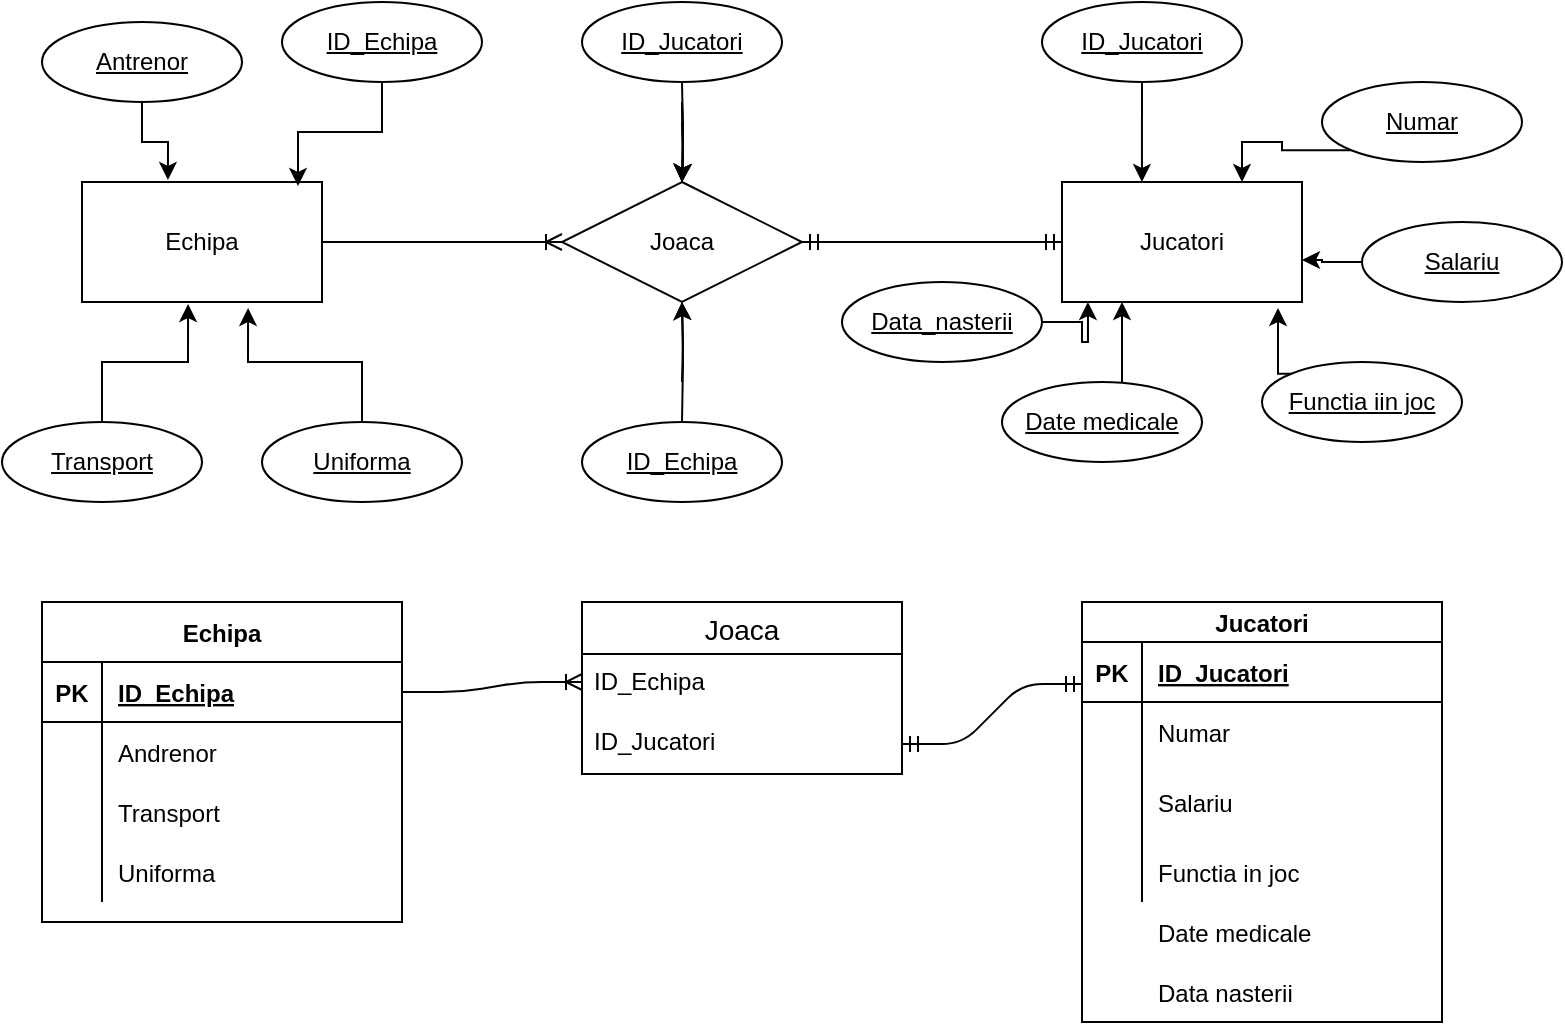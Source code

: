 <mxfile version="14.4.9" type="device"><diagram id="YcZYzuOw1gJ9gsw1uH42" name="Page-1"><mxGraphModel dx="1422" dy="788" grid="1" gridSize="10" guides="1" tooltips="1" connect="1" arrows="1" fold="1" page="1" pageScale="1" pageWidth="827" pageHeight="1169" math="0" shadow="0"><root><mxCell id="0"/><mxCell id="1" parent="0"/><mxCell id="BmK4uMcbSBfKD1TNFrU2-1" value="Echipa" style="rounded=0;whiteSpace=wrap;html=1;" parent="1" vertex="1"><mxGeometry x="70" y="120" width="120" height="60" as="geometry"/></mxCell><mxCell id="BmK4uMcbSBfKD1TNFrU2-2" value="Jucatori" style="rounded=0;whiteSpace=wrap;html=1;" parent="1" vertex="1"><mxGeometry x="560" y="120" width="120" height="60" as="geometry"/></mxCell><mxCell id="BmK4uMcbSBfKD1TNFrU2-3" value="Joaca" style="shape=rhombus;perimeter=rhombusPerimeter;whiteSpace=wrap;html=1;align=center;" parent="1" vertex="1"><mxGeometry x="310" y="120" width="120" height="60" as="geometry"/></mxCell><mxCell id="BmK4uMcbSBfKD1TNFrU2-5" value="" style="edgeStyle=entityRelationEdgeStyle;fontSize=12;html=1;endArrow=ERoneToMany;exitX=1;exitY=0.5;exitDx=0;exitDy=0;entryX=0;entryY=0.5;entryDx=0;entryDy=0;" parent="1" source="BmK4uMcbSBfKD1TNFrU2-1" target="BmK4uMcbSBfKD1TNFrU2-3" edge="1"><mxGeometry width="100" height="100" relative="1" as="geometry"><mxPoint x="230" y="170" as="sourcePoint"/><mxPoint x="330" y="70" as="targetPoint"/></mxGeometry></mxCell><mxCell id="BmK4uMcbSBfKD1TNFrU2-15" style="edgeStyle=orthogonalEdgeStyle;rounded=0;orthogonalLoop=1;jettySize=auto;html=1;entryX=0.358;entryY=-0.017;entryDx=0;entryDy=0;entryPerimeter=0;" parent="1" source="BmK4uMcbSBfKD1TNFrU2-7" target="BmK4uMcbSBfKD1TNFrU2-1" edge="1"><mxGeometry relative="1" as="geometry"/></mxCell><mxCell id="BmK4uMcbSBfKD1TNFrU2-7" value="Antrenor" style="ellipse;whiteSpace=wrap;html=1;align=center;fontStyle=4;" parent="1" vertex="1"><mxGeometry x="50" y="40" width="100" height="40" as="geometry"/></mxCell><mxCell id="BmK4uMcbSBfKD1TNFrU2-13" style="edgeStyle=orthogonalEdgeStyle;rounded=0;orthogonalLoop=1;jettySize=auto;html=1;exitX=0.5;exitY=1;exitDx=0;exitDy=0;entryX=0.9;entryY=0.033;entryDx=0;entryDy=0;entryPerimeter=0;" parent="1" source="BmK4uMcbSBfKD1TNFrU2-8" target="BmK4uMcbSBfKD1TNFrU2-1" edge="1"><mxGeometry relative="1" as="geometry"/></mxCell><mxCell id="BmK4uMcbSBfKD1TNFrU2-8" value="ID_Echipa" style="ellipse;whiteSpace=wrap;html=1;align=center;fontStyle=4;" parent="1" vertex="1"><mxGeometry x="170" y="30" width="100" height="40" as="geometry"/></mxCell><mxCell id="BmK4uMcbSBfKD1TNFrU2-14" style="edgeStyle=orthogonalEdgeStyle;rounded=0;orthogonalLoop=1;jettySize=auto;html=1;exitX=0.5;exitY=0;exitDx=0;exitDy=0;entryX=0.442;entryY=1.017;entryDx=0;entryDy=0;entryPerimeter=0;" parent="1" source="BmK4uMcbSBfKD1TNFrU2-9" target="BmK4uMcbSBfKD1TNFrU2-1" edge="1"><mxGeometry relative="1" as="geometry"/></mxCell><mxCell id="BmK4uMcbSBfKD1TNFrU2-9" value="Transport" style="ellipse;whiteSpace=wrap;html=1;align=center;fontStyle=4;" parent="1" vertex="1"><mxGeometry x="30" y="240" width="100" height="40" as="geometry"/></mxCell><mxCell id="BmK4uMcbSBfKD1TNFrU2-11" style="edgeStyle=orthogonalEdgeStyle;rounded=0;orthogonalLoop=1;jettySize=auto;html=1;entryX=0.692;entryY=1.05;entryDx=0;entryDy=0;entryPerimeter=0;" parent="1" source="BmK4uMcbSBfKD1TNFrU2-10" target="BmK4uMcbSBfKD1TNFrU2-1" edge="1"><mxGeometry relative="1" as="geometry"/></mxCell><mxCell id="BmK4uMcbSBfKD1TNFrU2-10" value="Uniforma" style="ellipse;whiteSpace=wrap;html=1;align=center;fontStyle=4;" parent="1" vertex="1"><mxGeometry x="160" y="240" width="100" height="40" as="geometry"/></mxCell><mxCell id="NtOWui9Z7oDsZbq98W-m-1" value="" style="edgeStyle=orthogonalEdgeStyle;rounded=0;orthogonalLoop=1;jettySize=auto;html=1;" parent="1" target="BmK4uMcbSBfKD1TNFrU2-3" edge="1"><mxGeometry relative="1" as="geometry"><mxPoint x="370" y="80" as="sourcePoint"/></mxGeometry></mxCell><mxCell id="BmK4uMcbSBfKD1TNFrU2-28" style="edgeStyle=orthogonalEdgeStyle;rounded=0;orthogonalLoop=1;jettySize=auto;html=1;exitX=0;exitY=0;exitDx=0;exitDy=0;entryX=0.9;entryY=1.05;entryDx=0;entryDy=0;entryPerimeter=0;" parent="1" source="BmK4uMcbSBfKD1TNFrU2-17" target="BmK4uMcbSBfKD1TNFrU2-2" edge="1"><mxGeometry relative="1" as="geometry"/></mxCell><mxCell id="BmK4uMcbSBfKD1TNFrU2-17" value="Functia iin joc" style="ellipse;whiteSpace=wrap;html=1;align=center;fontStyle=4;" parent="1" vertex="1"><mxGeometry x="660" y="210" width="100" height="40" as="geometry"/></mxCell><mxCell id="BmK4uMcbSBfKD1TNFrU2-25" style="edgeStyle=orthogonalEdgeStyle;rounded=0;orthogonalLoop=1;jettySize=auto;html=1;entryX=0.333;entryY=0;entryDx=0;entryDy=0;entryPerimeter=0;" parent="1" source="BmK4uMcbSBfKD1TNFrU2-18" target="BmK4uMcbSBfKD1TNFrU2-2" edge="1"><mxGeometry relative="1" as="geometry"/></mxCell><mxCell id="BmK4uMcbSBfKD1TNFrU2-18" value="ID_Jucatori" style="ellipse;whiteSpace=wrap;html=1;align=center;fontStyle=4;" parent="1" vertex="1"><mxGeometry x="550" y="30" width="100" height="40" as="geometry"/></mxCell><mxCell id="BmK4uMcbSBfKD1TNFrU2-26" style="edgeStyle=orthogonalEdgeStyle;rounded=0;orthogonalLoop=1;jettySize=auto;html=1;exitX=0;exitY=1;exitDx=0;exitDy=0;entryX=0.75;entryY=0;entryDx=0;entryDy=0;" parent="1" source="BmK4uMcbSBfKD1TNFrU2-19" target="BmK4uMcbSBfKD1TNFrU2-2" edge="1"><mxGeometry relative="1" as="geometry"/></mxCell><mxCell id="BmK4uMcbSBfKD1TNFrU2-19" value="Numar" style="ellipse;whiteSpace=wrap;html=1;align=center;fontStyle=4;" parent="1" vertex="1"><mxGeometry x="690" y="70" width="100" height="40" as="geometry"/></mxCell><mxCell id="BmK4uMcbSBfKD1TNFrU2-35" style="edgeStyle=orthogonalEdgeStyle;rounded=0;orthogonalLoop=1;jettySize=auto;html=1;entryX=1;entryY=0.65;entryDx=0;entryDy=0;entryPerimeter=0;" parent="1" source="BmK4uMcbSBfKD1TNFrU2-20" target="BmK4uMcbSBfKD1TNFrU2-2" edge="1"><mxGeometry relative="1" as="geometry"/></mxCell><mxCell id="BmK4uMcbSBfKD1TNFrU2-20" value="Salariu" style="ellipse;whiteSpace=wrap;html=1;align=center;fontStyle=4;" parent="1" vertex="1"><mxGeometry x="710" y="140" width="100" height="40" as="geometry"/></mxCell><mxCell id="BmK4uMcbSBfKD1TNFrU2-32" style="edgeStyle=orthogonalEdgeStyle;rounded=0;orthogonalLoop=1;jettySize=auto;html=1;entryX=0.25;entryY=1;entryDx=0;entryDy=0;" parent="1" source="BmK4uMcbSBfKD1TNFrU2-22" target="BmK4uMcbSBfKD1TNFrU2-2" edge="1"><mxGeometry relative="1" as="geometry"><Array as="points"><mxPoint x="590" y="200"/></Array></mxGeometry></mxCell><mxCell id="BmK4uMcbSBfKD1TNFrU2-22" value="Date medicale" style="ellipse;whiteSpace=wrap;html=1;align=center;fontStyle=4;" parent="1" vertex="1"><mxGeometry x="530" y="220" width="100" height="40" as="geometry"/></mxCell><mxCell id="BmK4uMcbSBfKD1TNFrU2-39" value="" style="edgeStyle=orthogonalEdgeStyle;rounded=0;orthogonalLoop=1;jettySize=auto;html=1;exitX=0.5;exitY=0;exitDx=0;exitDy=0;" parent="1" target="BmK4uMcbSBfKD1TNFrU2-3" edge="1"><mxGeometry relative="1" as="geometry"><Array as="points"/><mxPoint x="370" y="220" as="sourcePoint"/></mxGeometry></mxCell><mxCell id="BmK4uMcbSBfKD1TNFrU2-40" value="" style="edgeStyle=orthogonalEdgeStyle;rounded=0;orthogonalLoop=1;jettySize=auto;html=1;" parent="1" target="BmK4uMcbSBfKD1TNFrU2-3" edge="1"><mxGeometry relative="1" as="geometry"><mxPoint x="370" y="90" as="sourcePoint"/></mxGeometry></mxCell><mxCell id="BmK4uMcbSBfKD1TNFrU2-41" value="Echipa" style="shape=table;startSize=30;container=1;collapsible=1;childLayout=tableLayout;fixedRows=1;rowLines=0;fontStyle=1;align=center;resizeLast=1;" parent="1" vertex="1"><mxGeometry x="50" y="330" width="180" height="160" as="geometry"/></mxCell><mxCell id="BmK4uMcbSBfKD1TNFrU2-42" value="" style="shape=partialRectangle;collapsible=0;dropTarget=0;pointerEvents=0;fillColor=none;top=0;left=0;bottom=1;right=0;points=[[0,0.5],[1,0.5]];portConstraint=eastwest;" parent="BmK4uMcbSBfKD1TNFrU2-41" vertex="1"><mxGeometry y="30" width="180" height="30" as="geometry"/></mxCell><mxCell id="BmK4uMcbSBfKD1TNFrU2-43" value="PK" style="shape=partialRectangle;connectable=0;fillColor=none;top=0;left=0;bottom=0;right=0;fontStyle=1;overflow=hidden;" parent="BmK4uMcbSBfKD1TNFrU2-42" vertex="1"><mxGeometry width="30" height="30" as="geometry"/></mxCell><mxCell id="BmK4uMcbSBfKD1TNFrU2-44" value="ID_Echipa" style="shape=partialRectangle;connectable=0;fillColor=none;top=0;left=0;bottom=0;right=0;align=left;spacingLeft=6;fontStyle=5;overflow=hidden;" parent="BmK4uMcbSBfKD1TNFrU2-42" vertex="1"><mxGeometry x="30" width="150" height="30" as="geometry"/></mxCell><mxCell id="BmK4uMcbSBfKD1TNFrU2-45" value="" style="shape=partialRectangle;collapsible=0;dropTarget=0;pointerEvents=0;fillColor=none;top=0;left=0;bottom=0;right=0;points=[[0,0.5],[1,0.5]];portConstraint=eastwest;" parent="BmK4uMcbSBfKD1TNFrU2-41" vertex="1"><mxGeometry y="60" width="180" height="30" as="geometry"/></mxCell><mxCell id="BmK4uMcbSBfKD1TNFrU2-46" value="" style="shape=partialRectangle;connectable=0;fillColor=none;top=0;left=0;bottom=0;right=0;editable=1;overflow=hidden;" parent="BmK4uMcbSBfKD1TNFrU2-45" vertex="1"><mxGeometry width="30" height="30" as="geometry"/></mxCell><mxCell id="BmK4uMcbSBfKD1TNFrU2-47" value="Andrenor" style="shape=partialRectangle;connectable=0;fillColor=none;top=0;left=0;bottom=0;right=0;align=left;spacingLeft=6;overflow=hidden;" parent="BmK4uMcbSBfKD1TNFrU2-45" vertex="1"><mxGeometry x="30" width="150" height="30" as="geometry"/></mxCell><mxCell id="BmK4uMcbSBfKD1TNFrU2-48" value="" style="shape=partialRectangle;collapsible=0;dropTarget=0;pointerEvents=0;fillColor=none;top=0;left=0;bottom=0;right=0;points=[[0,0.5],[1,0.5]];portConstraint=eastwest;" parent="BmK4uMcbSBfKD1TNFrU2-41" vertex="1"><mxGeometry y="90" width="180" height="30" as="geometry"/></mxCell><mxCell id="BmK4uMcbSBfKD1TNFrU2-49" value="" style="shape=partialRectangle;connectable=0;fillColor=none;top=0;left=0;bottom=0;right=0;editable=1;overflow=hidden;" parent="BmK4uMcbSBfKD1TNFrU2-48" vertex="1"><mxGeometry width="30" height="30" as="geometry"/></mxCell><mxCell id="BmK4uMcbSBfKD1TNFrU2-50" value="Transport" style="shape=partialRectangle;connectable=0;fillColor=none;top=0;left=0;bottom=0;right=0;align=left;spacingLeft=6;overflow=hidden;" parent="BmK4uMcbSBfKD1TNFrU2-48" vertex="1"><mxGeometry x="30" width="150" height="30" as="geometry"/></mxCell><mxCell id="BmK4uMcbSBfKD1TNFrU2-51" value="" style="shape=partialRectangle;collapsible=0;dropTarget=0;pointerEvents=0;fillColor=none;top=0;left=0;bottom=0;right=0;points=[[0,0.5],[1,0.5]];portConstraint=eastwest;" parent="BmK4uMcbSBfKD1TNFrU2-41" vertex="1"><mxGeometry y="120" width="180" height="30" as="geometry"/></mxCell><mxCell id="BmK4uMcbSBfKD1TNFrU2-52" value="" style="shape=partialRectangle;connectable=0;fillColor=none;top=0;left=0;bottom=0;right=0;editable=1;overflow=hidden;" parent="BmK4uMcbSBfKD1TNFrU2-51" vertex="1"><mxGeometry width="30" height="30" as="geometry"/></mxCell><mxCell id="BmK4uMcbSBfKD1TNFrU2-53" value="Uniforma" style="shape=partialRectangle;connectable=0;fillColor=none;top=0;left=0;bottom=0;right=0;align=left;spacingLeft=6;overflow=hidden;" parent="BmK4uMcbSBfKD1TNFrU2-51" vertex="1"><mxGeometry x="30" width="150" height="30" as="geometry"/></mxCell><mxCell id="BmK4uMcbSBfKD1TNFrU2-54" value="Jucatori" style="shape=table;startSize=20;container=1;collapsible=1;childLayout=tableLayout;fixedRows=1;rowLines=0;fontStyle=1;align=center;resizeLast=1;" parent="1" vertex="1"><mxGeometry x="570" y="330" width="180" height="210" as="geometry"/></mxCell><mxCell id="BmK4uMcbSBfKD1TNFrU2-55" value="" style="shape=partialRectangle;collapsible=0;dropTarget=0;pointerEvents=0;fillColor=none;top=0;left=0;bottom=1;right=0;points=[[0,0.5],[1,0.5]];portConstraint=eastwest;" parent="BmK4uMcbSBfKD1TNFrU2-54" vertex="1"><mxGeometry y="20" width="180" height="30" as="geometry"/></mxCell><mxCell id="BmK4uMcbSBfKD1TNFrU2-56" value="PK" style="shape=partialRectangle;connectable=0;fillColor=none;top=0;left=0;bottom=0;right=0;fontStyle=1;overflow=hidden;" parent="BmK4uMcbSBfKD1TNFrU2-55" vertex="1"><mxGeometry width="30" height="30" as="geometry"/></mxCell><mxCell id="BmK4uMcbSBfKD1TNFrU2-57" value="ID_Jucatori" style="shape=partialRectangle;connectable=0;fillColor=none;top=0;left=0;bottom=0;right=0;align=left;spacingLeft=6;fontStyle=5;overflow=hidden;" parent="BmK4uMcbSBfKD1TNFrU2-55" vertex="1"><mxGeometry x="30" width="150" height="30" as="geometry"/></mxCell><mxCell id="BmK4uMcbSBfKD1TNFrU2-58" value="" style="shape=partialRectangle;collapsible=0;dropTarget=0;pointerEvents=0;fillColor=none;top=0;left=0;bottom=0;right=0;points=[[0,0.5],[1,0.5]];portConstraint=eastwest;" parent="BmK4uMcbSBfKD1TNFrU2-54" vertex="1"><mxGeometry y="50" width="180" height="30" as="geometry"/></mxCell><mxCell id="BmK4uMcbSBfKD1TNFrU2-59" value="" style="shape=partialRectangle;connectable=0;fillColor=none;top=0;left=0;bottom=0;right=0;editable=1;overflow=hidden;" parent="BmK4uMcbSBfKD1TNFrU2-58" vertex="1"><mxGeometry width="30" height="30" as="geometry"/></mxCell><mxCell id="BmK4uMcbSBfKD1TNFrU2-60" value="Numar" style="shape=partialRectangle;connectable=0;fillColor=none;top=0;left=0;bottom=0;right=0;align=left;spacingLeft=6;overflow=hidden;" parent="BmK4uMcbSBfKD1TNFrU2-58" vertex="1"><mxGeometry x="30" width="150" height="30" as="geometry"/></mxCell><mxCell id="BmK4uMcbSBfKD1TNFrU2-61" value="" style="shape=partialRectangle;collapsible=0;dropTarget=0;pointerEvents=0;fillColor=none;top=0;left=0;bottom=0;right=0;points=[[0,0.5],[1,0.5]];portConstraint=eastwest;" parent="BmK4uMcbSBfKD1TNFrU2-54" vertex="1"><mxGeometry y="80" width="180" height="40" as="geometry"/></mxCell><mxCell id="BmK4uMcbSBfKD1TNFrU2-62" value="" style="shape=partialRectangle;connectable=0;fillColor=none;top=0;left=0;bottom=0;right=0;editable=1;overflow=hidden;" parent="BmK4uMcbSBfKD1TNFrU2-61" vertex="1"><mxGeometry width="30" height="40" as="geometry"/></mxCell><mxCell id="BmK4uMcbSBfKD1TNFrU2-63" value="Salariu" style="shape=partialRectangle;connectable=0;fillColor=none;top=0;left=0;bottom=0;right=0;align=left;spacingLeft=6;overflow=hidden;" parent="BmK4uMcbSBfKD1TNFrU2-61" vertex="1"><mxGeometry x="30" width="150" height="40" as="geometry"/></mxCell><mxCell id="BmK4uMcbSBfKD1TNFrU2-64" value="" style="shape=partialRectangle;collapsible=0;dropTarget=0;pointerEvents=0;fillColor=none;top=0;left=0;bottom=0;right=0;points=[[0,0.5],[1,0.5]];portConstraint=eastwest;" parent="BmK4uMcbSBfKD1TNFrU2-54" vertex="1"><mxGeometry y="120" width="180" height="30" as="geometry"/></mxCell><mxCell id="BmK4uMcbSBfKD1TNFrU2-65" value="" style="shape=partialRectangle;connectable=0;fillColor=none;top=0;left=0;bottom=0;right=0;editable=1;overflow=hidden;" parent="BmK4uMcbSBfKD1TNFrU2-64" vertex="1"><mxGeometry width="30" height="30" as="geometry"/></mxCell><mxCell id="BmK4uMcbSBfKD1TNFrU2-66" value="Functia in joc" style="shape=partialRectangle;connectable=0;fillColor=none;top=0;left=0;bottom=0;right=0;align=left;spacingLeft=6;overflow=hidden;" parent="BmK4uMcbSBfKD1TNFrU2-64" vertex="1"><mxGeometry x="30" width="150" height="30" as="geometry"/></mxCell><mxCell id="BmK4uMcbSBfKD1TNFrU2-67" value="Date medicale" style="shape=partialRectangle;connectable=0;fillColor=none;top=0;left=0;bottom=0;right=0;align=left;spacingLeft=6;overflow=hidden;" parent="1" vertex="1"><mxGeometry x="600" y="480" width="150" height="30" as="geometry"/></mxCell><mxCell id="BmK4uMcbSBfKD1TNFrU2-68" value="Data nasterii" style="shape=partialRectangle;connectable=0;fillColor=none;top=0;left=0;bottom=0;right=0;align=left;spacingLeft=6;overflow=hidden;" parent="1" vertex="1"><mxGeometry x="600" y="510" width="150" height="30" as="geometry"/></mxCell><mxCell id="BmK4uMcbSBfKD1TNFrU2-70" value="Joaca" style="swimlane;fontStyle=0;childLayout=stackLayout;horizontal=1;startSize=26;horizontalStack=0;resizeParent=1;resizeParentMax=0;resizeLast=0;collapsible=1;marginBottom=0;align=center;fontSize=14;" parent="1" vertex="1"><mxGeometry x="320" y="330" width="160" height="86" as="geometry"/></mxCell><mxCell id="BmK4uMcbSBfKD1TNFrU2-71" value="ID_Echipa" style="text;strokeColor=none;fillColor=none;spacingLeft=4;spacingRight=4;overflow=hidden;rotatable=0;points=[[0,0.5],[1,0.5]];portConstraint=eastwest;fontSize=12;" parent="BmK4uMcbSBfKD1TNFrU2-70" vertex="1"><mxGeometry y="26" width="160" height="30" as="geometry"/></mxCell><mxCell id="BmK4uMcbSBfKD1TNFrU2-72" value="ID_Jucatori" style="text;strokeColor=none;fillColor=none;spacingLeft=4;spacingRight=4;overflow=hidden;rotatable=0;points=[[0,0.5],[1,0.5]];portConstraint=eastwest;fontSize=12;" parent="BmK4uMcbSBfKD1TNFrU2-70" vertex="1"><mxGeometry y="56" width="160" height="30" as="geometry"/></mxCell><mxCell id="BmK4uMcbSBfKD1TNFrU2-74" value="" style="edgeStyle=entityRelationEdgeStyle;fontSize=12;html=1;endArrow=ERoneToMany;exitX=1;exitY=0.5;exitDx=0;exitDy=0;" parent="1" source="BmK4uMcbSBfKD1TNFrU2-42" edge="1"><mxGeometry width="100" height="100" relative="1" as="geometry"><mxPoint x="230" y="470" as="sourcePoint"/><mxPoint x="320" y="370" as="targetPoint"/></mxGeometry></mxCell><mxCell id="NtOWui9Z7oDsZbq98W-m-5" value="" style="edgeStyle=orthogonalEdgeStyle;rounded=0;orthogonalLoop=1;jettySize=auto;html=1;" parent="1" target="BmK4uMcbSBfKD1TNFrU2-3" edge="1"><mxGeometry relative="1" as="geometry"><mxPoint x="370" y="80" as="sourcePoint"/></mxGeometry></mxCell><mxCell id="NtOWui9Z7oDsZbq98W-m-7" style="edgeStyle=orthogonalEdgeStyle;rounded=0;orthogonalLoop=1;jettySize=auto;html=1;entryX=0.108;entryY=1;entryDx=0;entryDy=0;entryPerimeter=0;" parent="1" source="NtOWui9Z7oDsZbq98W-m-6" target="BmK4uMcbSBfKD1TNFrU2-2" edge="1"><mxGeometry relative="1" as="geometry"/></mxCell><mxCell id="NtOWui9Z7oDsZbq98W-m-6" value="Data_nasterii" style="ellipse;whiteSpace=wrap;html=1;align=center;fontStyle=4;" parent="1" vertex="1"><mxGeometry x="450" y="170" width="100" height="40" as="geometry"/></mxCell><mxCell id="NtOWui9Z7oDsZbq98W-m-11" value="" style="edgeStyle=entityRelationEdgeStyle;fontSize=12;html=1;endArrow=ERmandOne;startArrow=ERmandOne;entryX=0;entryY=0.5;entryDx=0;entryDy=0;" parent="1" source="BmK4uMcbSBfKD1TNFrU2-3" target="BmK4uMcbSBfKD1TNFrU2-2" edge="1"><mxGeometry width="100" height="100" relative="1" as="geometry"><mxPoint x="440" y="220" as="sourcePoint"/><mxPoint x="540" y="120" as="targetPoint"/></mxGeometry></mxCell><mxCell id="NtOWui9Z7oDsZbq98W-m-12" value="" style="edgeStyle=entityRelationEdgeStyle;fontSize=12;html=1;endArrow=ERmandOne;startArrow=ERmandOne;exitX=1;exitY=0.5;exitDx=0;exitDy=0;" parent="1" source="BmK4uMcbSBfKD1TNFrU2-72" edge="1"><mxGeometry width="100" height="100" relative="1" as="geometry"><mxPoint x="480" y="471" as="sourcePoint"/><mxPoint x="570" y="371" as="targetPoint"/></mxGeometry></mxCell><mxCell id="NtOWui9Z7oDsZbq98W-m-14" value="" style="edgeStyle=orthogonalEdgeStyle;rounded=0;orthogonalLoop=1;jettySize=auto;html=1;" parent="1" target="BmK4uMcbSBfKD1TNFrU2-3" edge="1"><mxGeometry relative="1" as="geometry"><mxPoint x="370" y="70" as="sourcePoint"/></mxGeometry></mxCell><mxCell id="NtOWui9Z7oDsZbq98W-m-16" value="" style="edgeStyle=orthogonalEdgeStyle;rounded=0;orthogonalLoop=1;jettySize=auto;html=1;" parent="1" target="BmK4uMcbSBfKD1TNFrU2-3" edge="1"><mxGeometry relative="1" as="geometry"><mxPoint x="370" y="240" as="sourcePoint"/></mxGeometry></mxCell><mxCell id="FFSajka4LPgB3MdZBQWa-1" value="ID_Jucatori" style="ellipse;whiteSpace=wrap;html=1;align=center;fontStyle=4;" vertex="1" parent="1"><mxGeometry x="320" y="30" width="100" height="40" as="geometry"/></mxCell><mxCell id="FFSajka4LPgB3MdZBQWa-2" value="ID_Echipa" style="ellipse;whiteSpace=wrap;html=1;align=center;fontStyle=4;" vertex="1" parent="1"><mxGeometry x="320" y="240" width="100" height="40" as="geometry"/></mxCell></root></mxGraphModel></diagram></mxfile>